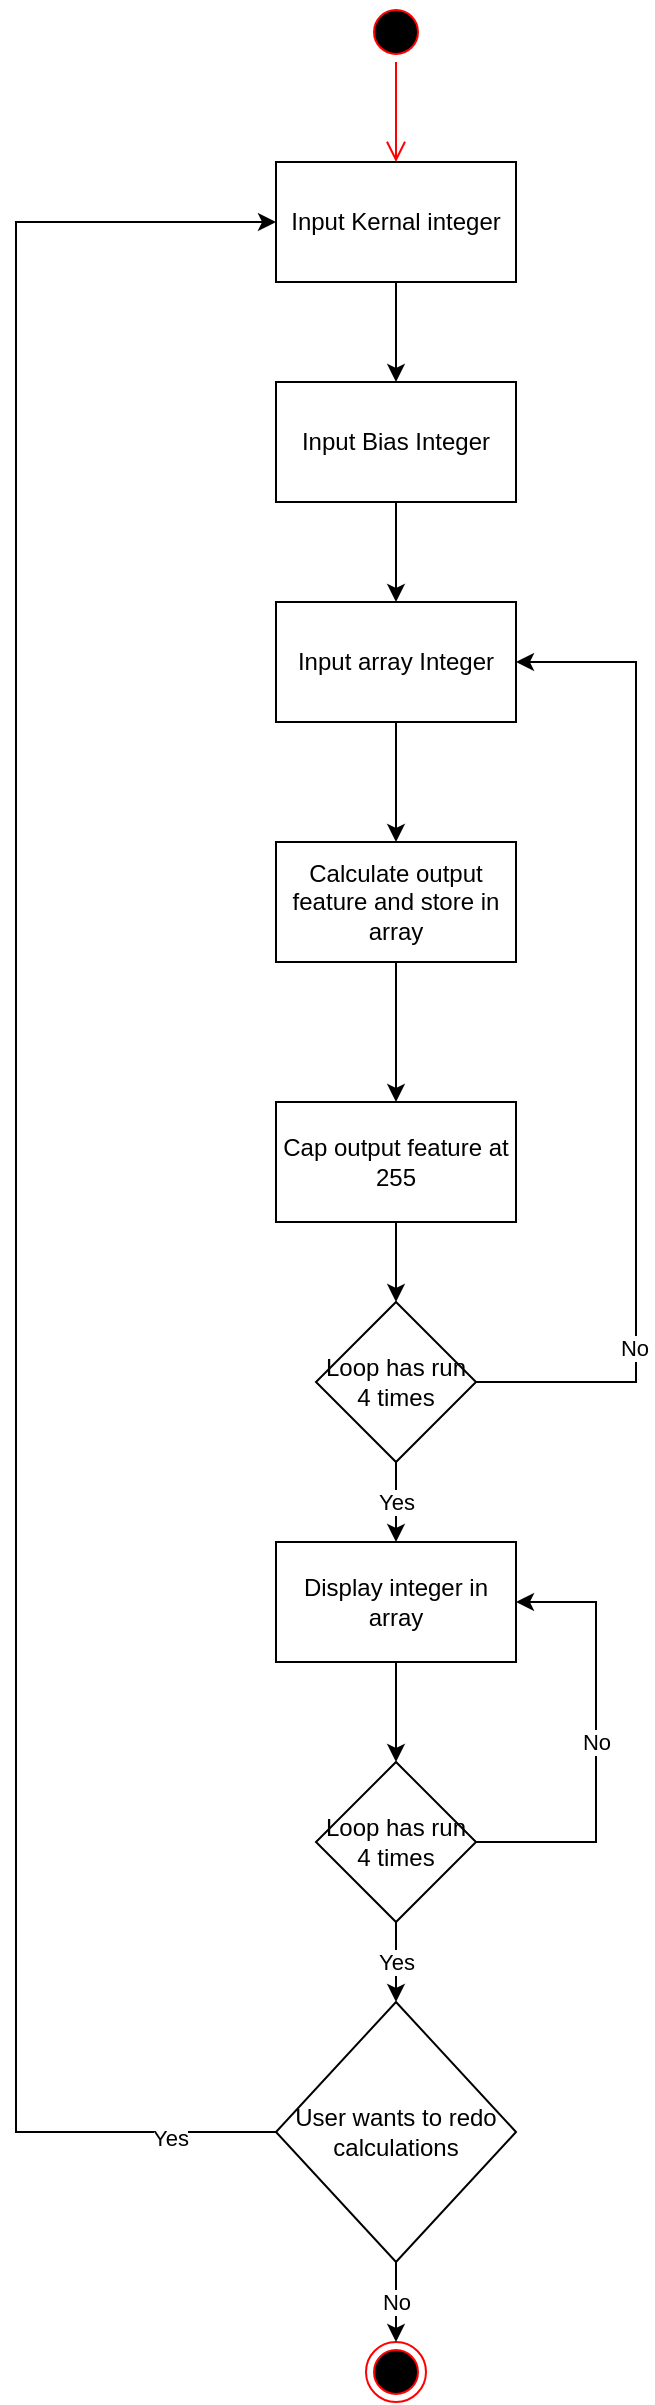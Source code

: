 <mxfile version="20.8.16" type="device"><diagram name="Page-1" id="6QbtdyAg1jWvhg-QJcbF"><mxGraphModel dx="1036" dy="654" grid="1" gridSize="10" guides="1" tooltips="1" connect="1" arrows="1" fold="1" page="1" pageScale="1" pageWidth="850" pageHeight="1100" math="0" shadow="0"><root><mxCell id="0"/><mxCell id="1" parent="0"/><mxCell id="oFhtAWTQcM2qS4UTCMll-14" style="edgeStyle=orthogonalEdgeStyle;rounded=0;orthogonalLoop=1;jettySize=auto;html=1;" parent="1" source="oFhtAWTQcM2qS4UTCMll-2" target="oFhtAWTQcM2qS4UTCMll-3" edge="1"><mxGeometry relative="1" as="geometry"/></mxCell><mxCell id="oFhtAWTQcM2qS4UTCMll-2" value="Input Kernal integer" style="rounded=0;whiteSpace=wrap;html=1;" parent="1" vertex="1"><mxGeometry x="210" y="140" width="120" height="60" as="geometry"/></mxCell><mxCell id="oFhtAWTQcM2qS4UTCMll-13" style="edgeStyle=orthogonalEdgeStyle;rounded=0;orthogonalLoop=1;jettySize=auto;html=1;entryX=0.5;entryY=0;entryDx=0;entryDy=0;" parent="1" source="oFhtAWTQcM2qS4UTCMll-3" target="oFhtAWTQcM2qS4UTCMll-4" edge="1"><mxGeometry relative="1" as="geometry"/></mxCell><mxCell id="oFhtAWTQcM2qS4UTCMll-3" value="Input Bias Integer" style="rounded=0;whiteSpace=wrap;html=1;" parent="1" vertex="1"><mxGeometry x="210" y="250" width="120" height="60" as="geometry"/></mxCell><mxCell id="0ymBGZVX9-5P2BB1k6h1-2" style="edgeStyle=orthogonalEdgeStyle;rounded=0;orthogonalLoop=1;jettySize=auto;html=1;entryX=0.5;entryY=0;entryDx=0;entryDy=0;" edge="1" parent="1" source="oFhtAWTQcM2qS4UTCMll-4" target="0ymBGZVX9-5P2BB1k6h1-1"><mxGeometry relative="1" as="geometry"/></mxCell><mxCell id="oFhtAWTQcM2qS4UTCMll-4" value="Input array Integer" style="rounded=0;whiteSpace=wrap;html=1;" parent="1" vertex="1"><mxGeometry x="210" y="360" width="120" height="60" as="geometry"/></mxCell><mxCell id="oFhtAWTQcM2qS4UTCMll-17" value="" style="ellipse;html=1;shape=startState;fillColor=#000000;strokeColor=#ff0000;" parent="1" vertex="1"><mxGeometry x="255" y="60" width="30" height="30" as="geometry"/></mxCell><mxCell id="oFhtAWTQcM2qS4UTCMll-18" value="" style="edgeStyle=orthogonalEdgeStyle;html=1;verticalAlign=bottom;endArrow=open;endSize=8;strokeColor=#ff0000;rounded=0;" parent="1" source="oFhtAWTQcM2qS4UTCMll-17" target="oFhtAWTQcM2qS4UTCMll-2" edge="1"><mxGeometry relative="1" as="geometry"><mxPoint x="215" y="150" as="targetPoint"/></mxGeometry></mxCell><mxCell id="oFhtAWTQcM2qS4UTCMll-19" value="" style="ellipse;html=1;shape=endState;fillColor=#000000;strokeColor=#ff0000;" parent="1" vertex="1"><mxGeometry x="255" y="1230" width="30" height="30" as="geometry"/></mxCell><mxCell id="0ymBGZVX9-5P2BB1k6h1-3" style="edgeStyle=orthogonalEdgeStyle;rounded=0;orthogonalLoop=1;jettySize=auto;html=1;entryX=0.5;entryY=0;entryDx=0;entryDy=0;" edge="1" parent="1" source="0ymBGZVX9-5P2BB1k6h1-1"><mxGeometry relative="1" as="geometry"><mxPoint x="270" y="610" as="targetPoint"/></mxGeometry></mxCell><mxCell id="0ymBGZVX9-5P2BB1k6h1-1" value="Calculate output feature and store in array" style="rounded=0;whiteSpace=wrap;html=1;" vertex="1" parent="1"><mxGeometry x="210" y="480" width="120" height="60" as="geometry"/></mxCell><mxCell id="0ymBGZVX9-5P2BB1k6h1-9" style="edgeStyle=orthogonalEdgeStyle;rounded=0;orthogonalLoop=1;jettySize=auto;html=1;entryX=0.5;entryY=0;entryDx=0;entryDy=0;" edge="1" parent="1" source="0ymBGZVX9-5P2BB1k6h1-5" target="0ymBGZVX9-5P2BB1k6h1-6"><mxGeometry relative="1" as="geometry"/></mxCell><mxCell id="0ymBGZVX9-5P2BB1k6h1-5" value="Cap output feature at 255" style="rounded=0;whiteSpace=wrap;html=1;" vertex="1" parent="1"><mxGeometry x="210" y="610" width="120" height="60" as="geometry"/></mxCell><mxCell id="0ymBGZVX9-5P2BB1k6h1-8" value="" style="edgeStyle=orthogonalEdgeStyle;rounded=0;orthogonalLoop=1;jettySize=auto;html=1;entryX=1;entryY=0.5;entryDx=0;entryDy=0;" edge="1" parent="1" source="0ymBGZVX9-5P2BB1k6h1-6" target="oFhtAWTQcM2qS4UTCMll-4"><mxGeometry relative="1" as="geometry"><Array as="points"><mxPoint x="390" y="750"/><mxPoint x="390" y="390"/></Array></mxGeometry></mxCell><mxCell id="0ymBGZVX9-5P2BB1k6h1-22" value="No" style="edgeLabel;html=1;align=center;verticalAlign=middle;resizable=0;points=[];" vertex="1" connectable="0" parent="0ymBGZVX9-5P2BB1k6h1-8"><mxGeometry x="-0.611" y="1" relative="1" as="geometry"><mxPoint as="offset"/></mxGeometry></mxCell><mxCell id="0ymBGZVX9-5P2BB1k6h1-11" value="Yes" style="edgeStyle=orthogonalEdgeStyle;rounded=0;orthogonalLoop=1;jettySize=auto;html=1;entryX=0.5;entryY=0;entryDx=0;entryDy=0;" edge="1" parent="1" source="0ymBGZVX9-5P2BB1k6h1-6" target="0ymBGZVX9-5P2BB1k6h1-10"><mxGeometry relative="1" as="geometry"/></mxCell><mxCell id="0ymBGZVX9-5P2BB1k6h1-6" value="Loop has run 4 times" style="rhombus;whiteSpace=wrap;html=1;" vertex="1" parent="1"><mxGeometry x="230" y="710" width="80" height="80" as="geometry"/></mxCell><mxCell id="0ymBGZVX9-5P2BB1k6h1-13" style="edgeStyle=orthogonalEdgeStyle;rounded=0;orthogonalLoop=1;jettySize=auto;html=1;" edge="1" parent="1" source="0ymBGZVX9-5P2BB1k6h1-10" target="0ymBGZVX9-5P2BB1k6h1-12"><mxGeometry relative="1" as="geometry"/></mxCell><mxCell id="0ymBGZVX9-5P2BB1k6h1-10" value="Display integer in array" style="rounded=0;whiteSpace=wrap;html=1;" vertex="1" parent="1"><mxGeometry x="210" y="830" width="120" height="60" as="geometry"/></mxCell><mxCell id="0ymBGZVX9-5P2BB1k6h1-15" value="No" style="edgeStyle=orthogonalEdgeStyle;rounded=0;orthogonalLoop=1;jettySize=auto;html=1;entryX=1;entryY=0.5;entryDx=0;entryDy=0;" edge="1" parent="1" source="0ymBGZVX9-5P2BB1k6h1-12" target="0ymBGZVX9-5P2BB1k6h1-10"><mxGeometry relative="1" as="geometry"><Array as="points"><mxPoint x="370" y="980"/><mxPoint x="370" y="860"/></Array></mxGeometry></mxCell><mxCell id="0ymBGZVX9-5P2BB1k6h1-17" value="Yes" style="edgeStyle=orthogonalEdgeStyle;rounded=0;orthogonalLoop=1;jettySize=auto;html=1;entryX=0.5;entryY=0;entryDx=0;entryDy=0;" edge="1" parent="1" source="0ymBGZVX9-5P2BB1k6h1-12" target="0ymBGZVX9-5P2BB1k6h1-16"><mxGeometry relative="1" as="geometry"/></mxCell><mxCell id="0ymBGZVX9-5P2BB1k6h1-12" value="Loop has run 4 times" style="rhombus;whiteSpace=wrap;html=1;" vertex="1" parent="1"><mxGeometry x="230" y="940" width="80" height="80" as="geometry"/></mxCell><mxCell id="0ymBGZVX9-5P2BB1k6h1-18" value="No" style="edgeStyle=orthogonalEdgeStyle;rounded=0;orthogonalLoop=1;jettySize=auto;html=1;entryX=0.5;entryY=0;entryDx=0;entryDy=0;" edge="1" parent="1" source="0ymBGZVX9-5P2BB1k6h1-16" target="oFhtAWTQcM2qS4UTCMll-19"><mxGeometry relative="1" as="geometry"/></mxCell><mxCell id="0ymBGZVX9-5P2BB1k6h1-19" style="edgeStyle=orthogonalEdgeStyle;rounded=0;orthogonalLoop=1;jettySize=auto;html=1;entryX=0;entryY=0.5;entryDx=0;entryDy=0;" edge="1" parent="1" source="0ymBGZVX9-5P2BB1k6h1-16" target="oFhtAWTQcM2qS4UTCMll-2"><mxGeometry relative="1" as="geometry"><Array as="points"><mxPoint x="80" y="1125"/><mxPoint x="80" y="170"/></Array></mxGeometry></mxCell><mxCell id="0ymBGZVX9-5P2BB1k6h1-23" value="Yes" style="edgeLabel;html=1;align=center;verticalAlign=middle;resizable=0;points=[];" vertex="1" connectable="0" parent="0ymBGZVX9-5P2BB1k6h1-19"><mxGeometry x="-0.912" y="3" relative="1" as="geometry"><mxPoint as="offset"/></mxGeometry></mxCell><mxCell id="0ymBGZVX9-5P2BB1k6h1-16" value="User wants to redo calculations" style="rhombus;whiteSpace=wrap;html=1;" vertex="1" parent="1"><mxGeometry x="210" y="1060" width="120" height="130" as="geometry"/></mxCell></root></mxGraphModel></diagram></mxfile>